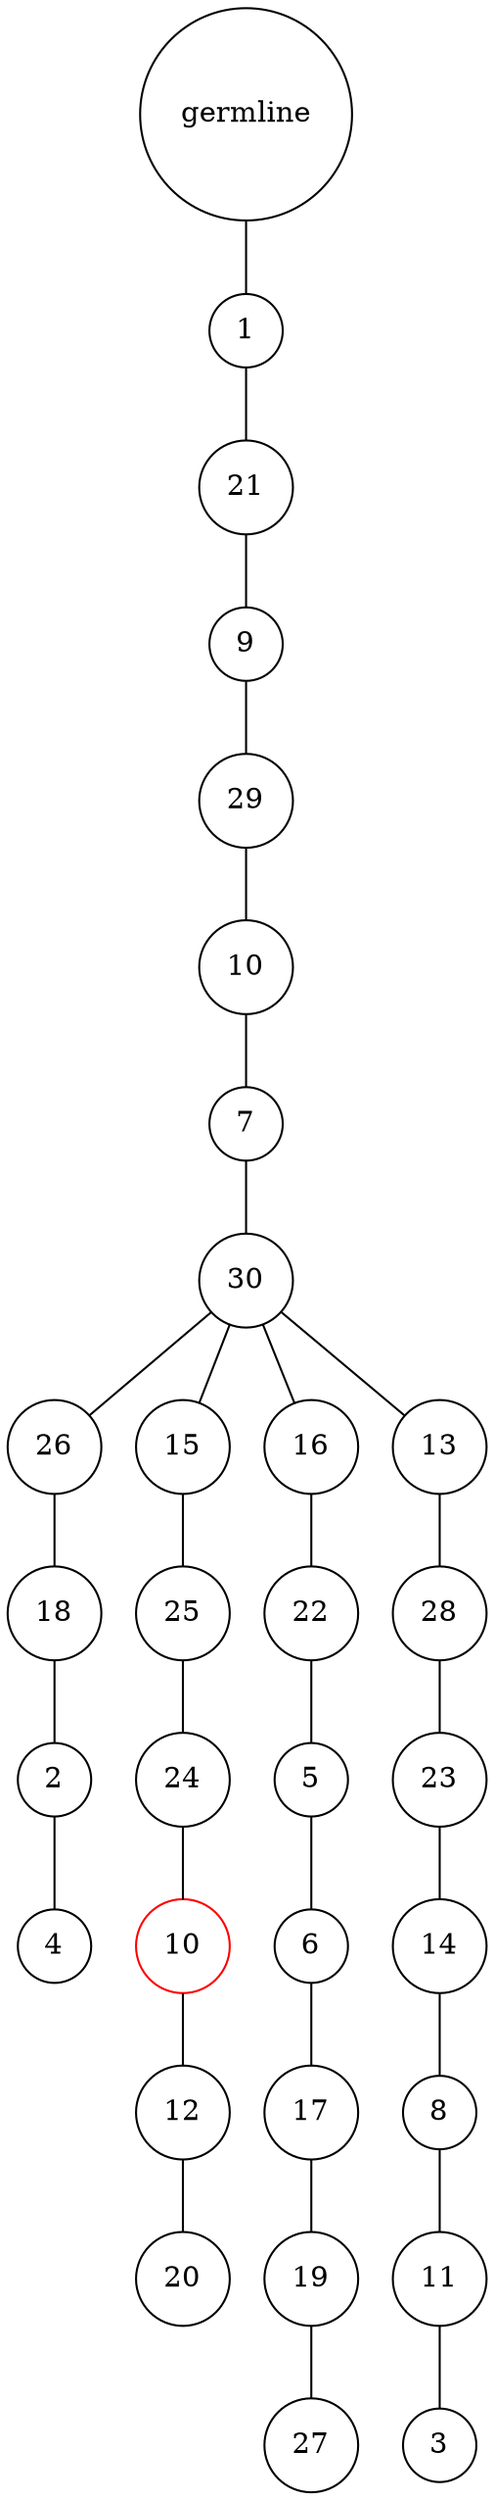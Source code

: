 graph {
	rankdir=UD;
	splines=line;
	node [shape=circle]
	"0x7fc060d33a90" [label="germline"];
	"0x7fc060d33ac0" [label="1"];
	"0x7fc060d33a90" -- "0x7fc060d33ac0" ;
	"0x7fc060d33af0" [label="21"];
	"0x7fc060d33ac0" -- "0x7fc060d33af0" ;
	"0x7fc060d33b20" [label="9"];
	"0x7fc060d33af0" -- "0x7fc060d33b20" ;
	"0x7fc060d33b50" [label="29"];
	"0x7fc060d33b20" -- "0x7fc060d33b50" ;
	"0x7fc060d33b80" [label="10"];
	"0x7fc060d33b50" -- "0x7fc060d33b80" ;
	"0x7fc060d33bb0" [label="7"];
	"0x7fc060d33b80" -- "0x7fc060d33bb0" ;
	"0x7fc060d33be0" [label="30"];
	"0x7fc060d33bb0" -- "0x7fc060d33be0" ;
	"0x7fc060d33c10" [label="26"];
	"0x7fc060d33be0" -- "0x7fc060d33c10" ;
	"0x7fc060d33c40" [label="18"];
	"0x7fc060d33c10" -- "0x7fc060d33c40" ;
	"0x7fc060d33c70" [label="2"];
	"0x7fc060d33c40" -- "0x7fc060d33c70" ;
	"0x7fc060d33ca0" [label="4"];
	"0x7fc060d33c70" -- "0x7fc060d33ca0" ;
	"0x7fc060d33cd0" [label="15"];
	"0x7fc060d33be0" -- "0x7fc060d33cd0" ;
	"0x7fc060d33d00" [label="25"];
	"0x7fc060d33cd0" -- "0x7fc060d33d00" ;
	"0x7fc060d33d30" [label="24"];
	"0x7fc060d33d00" -- "0x7fc060d33d30" ;
	"0x7fc060d33d60" [label="10",color="red"];
	"0x7fc060d33d30" -- "0x7fc060d33d60" ;
	"0x7fc060d33d90" [label="12"];
	"0x7fc060d33d60" -- "0x7fc060d33d90" ;
	"0x7fc060d33dc0" [label="20"];
	"0x7fc060d33d90" -- "0x7fc060d33dc0" ;
	"0x7fc060d33df0" [label="16"];
	"0x7fc060d33be0" -- "0x7fc060d33df0" ;
	"0x7fc060d33e20" [label="22"];
	"0x7fc060d33df0" -- "0x7fc060d33e20" ;
	"0x7fc060d33e50" [label="5"];
	"0x7fc060d33e20" -- "0x7fc060d33e50" ;
	"0x7fc060d33e80" [label="6"];
	"0x7fc060d33e50" -- "0x7fc060d33e80" ;
	"0x7fc060d33eb0" [label="17"];
	"0x7fc060d33e80" -- "0x7fc060d33eb0" ;
	"0x7fc060d33ee0" [label="19"];
	"0x7fc060d33eb0" -- "0x7fc060d33ee0" ;
	"0x7fc060d33f10" [label="27"];
	"0x7fc060d33ee0" -- "0x7fc060d33f10" ;
	"0x7fc060d33f40" [label="13"];
	"0x7fc060d33be0" -- "0x7fc060d33f40" ;
	"0x7fc060d33f70" [label="28"];
	"0x7fc060d33f40" -- "0x7fc060d33f70" ;
	"0x7fc060d33fa0" [label="23"];
	"0x7fc060d33f70" -- "0x7fc060d33fa0" ;
	"0x7fc060d33fd0" [label="14"];
	"0x7fc060d33fa0" -- "0x7fc060d33fd0" ;
	"0x7fc060d41040" [label="8"];
	"0x7fc060d33fd0" -- "0x7fc060d41040" ;
	"0x7fc060d41070" [label="11"];
	"0x7fc060d41040" -- "0x7fc060d41070" ;
	"0x7fc060d410a0" [label="3"];
	"0x7fc060d41070" -- "0x7fc060d410a0" ;
}
